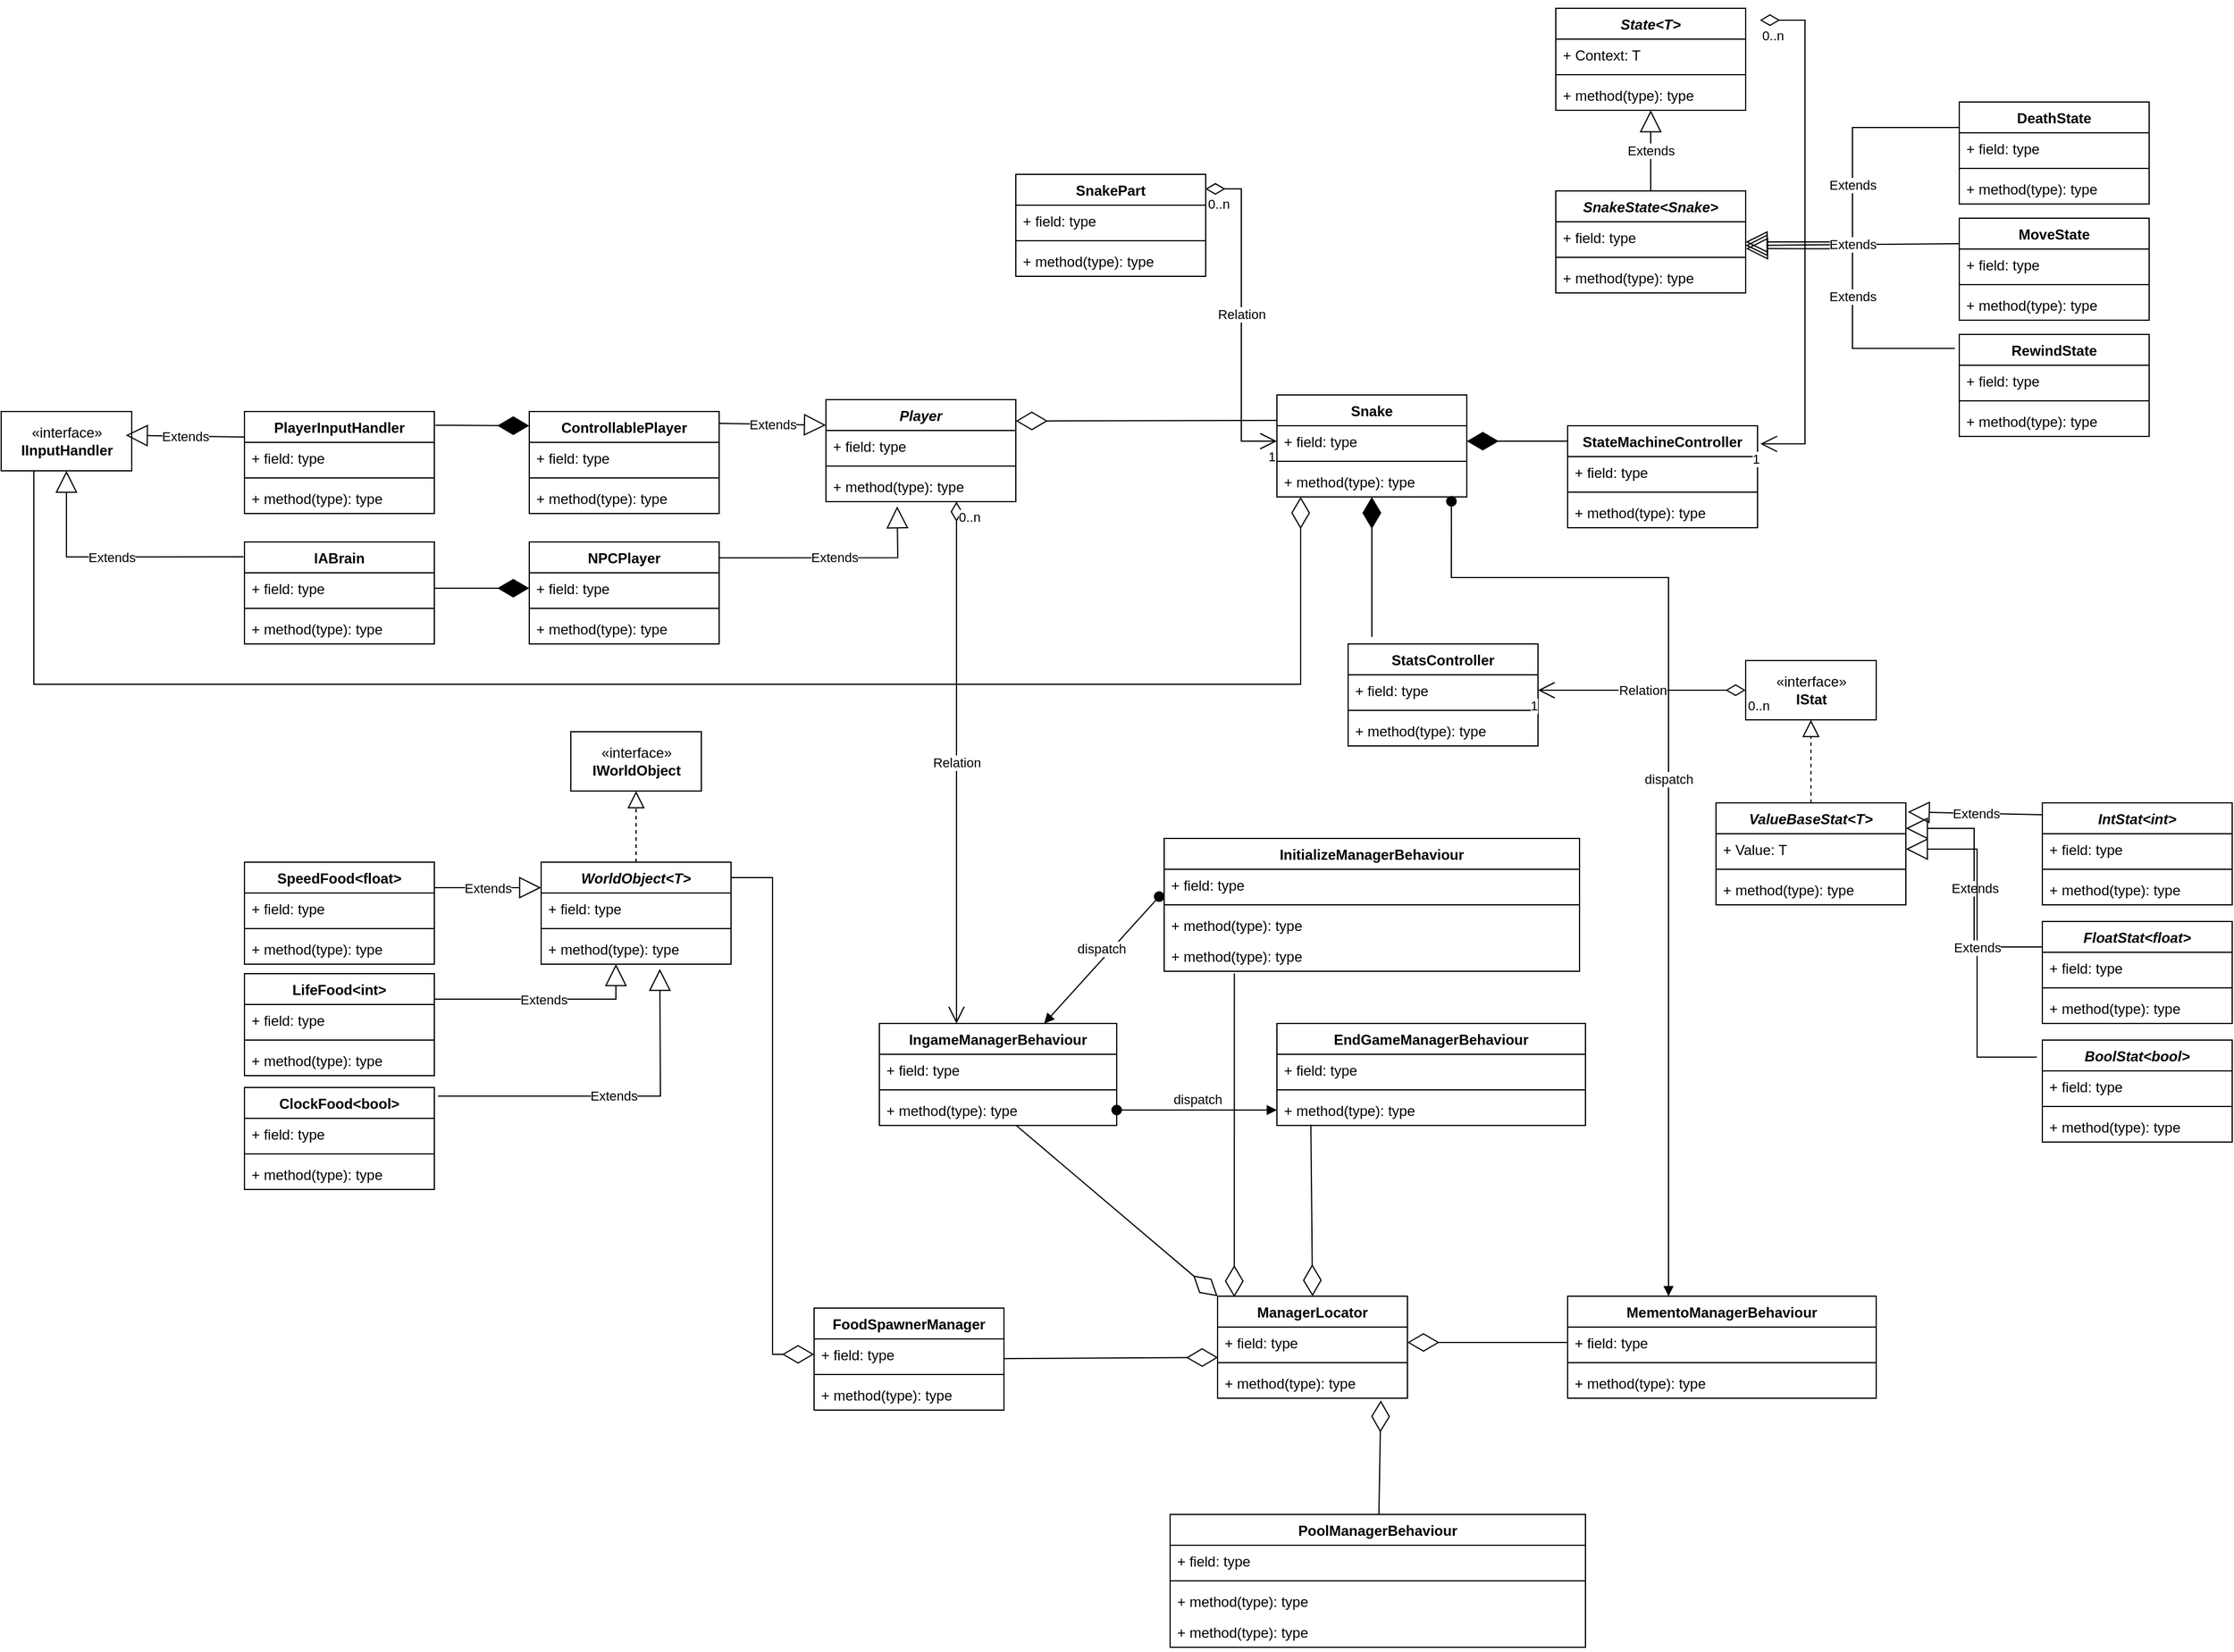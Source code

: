 <mxfile version="20.0.1" type="device"><diagram id="WuQEo1DmR8Sx7Kzc26A3" name="Page-1"><mxGraphModel dx="3276" dy="2458" grid="1" gridSize="10" guides="1" tooltips="1" connect="1" arrows="1" fold="1" page="1" pageScale="1" pageWidth="850" pageHeight="1100" math="0" shadow="0"><root><mxCell id="0"/><mxCell id="1" parent="0"/><mxCell id="vL9XqSeMNEP38QZzpItV-2" value="Player" style="swimlane;fontStyle=3;align=center;verticalAlign=top;childLayout=stackLayout;horizontal=1;startSize=26;horizontalStack=0;resizeParent=1;resizeParentMax=0;resizeLast=0;collapsible=1;marginBottom=0;" vertex="1" parent="1"><mxGeometry x="270" y="-10" width="160" height="86" as="geometry"/></mxCell><mxCell id="vL9XqSeMNEP38QZzpItV-3" value="+ field: type" style="text;strokeColor=none;fillColor=none;align=left;verticalAlign=top;spacingLeft=4;spacingRight=4;overflow=hidden;rotatable=0;points=[[0,0.5],[1,0.5]];portConstraint=eastwest;" vertex="1" parent="vL9XqSeMNEP38QZzpItV-2"><mxGeometry y="26" width="160" height="26" as="geometry"/></mxCell><mxCell id="vL9XqSeMNEP38QZzpItV-4" value="" style="line;strokeWidth=1;fillColor=none;align=left;verticalAlign=middle;spacingTop=-1;spacingLeft=3;spacingRight=3;rotatable=0;labelPosition=right;points=[];portConstraint=eastwest;" vertex="1" parent="vL9XqSeMNEP38QZzpItV-2"><mxGeometry y="52" width="160" height="8" as="geometry"/></mxCell><mxCell id="vL9XqSeMNEP38QZzpItV-5" value="+ method(type): type" style="text;strokeColor=none;fillColor=none;align=left;verticalAlign=top;spacingLeft=4;spacingRight=4;overflow=hidden;rotatable=0;points=[[0,0.5],[1,0.5]];portConstraint=eastwest;" vertex="1" parent="vL9XqSeMNEP38QZzpItV-2"><mxGeometry y="60" width="160" height="26" as="geometry"/></mxCell><mxCell id="vL9XqSeMNEP38QZzpItV-10" value="ControllablePlayer" style="swimlane;fontStyle=1;align=center;verticalAlign=top;childLayout=stackLayout;horizontal=1;startSize=26;horizontalStack=0;resizeParent=1;resizeParentMax=0;resizeLast=0;collapsible=1;marginBottom=0;" vertex="1" parent="1"><mxGeometry x="20" width="160" height="86" as="geometry"/></mxCell><mxCell id="vL9XqSeMNEP38QZzpItV-11" value="+ field: type" style="text;strokeColor=none;fillColor=none;align=left;verticalAlign=top;spacingLeft=4;spacingRight=4;overflow=hidden;rotatable=0;points=[[0,0.5],[1,0.5]];portConstraint=eastwest;" vertex="1" parent="vL9XqSeMNEP38QZzpItV-10"><mxGeometry y="26" width="160" height="26" as="geometry"/></mxCell><mxCell id="vL9XqSeMNEP38QZzpItV-12" value="" style="line;strokeWidth=1;fillColor=none;align=left;verticalAlign=middle;spacingTop=-1;spacingLeft=3;spacingRight=3;rotatable=0;labelPosition=right;points=[];portConstraint=eastwest;" vertex="1" parent="vL9XqSeMNEP38QZzpItV-10"><mxGeometry y="52" width="160" height="8" as="geometry"/></mxCell><mxCell id="vL9XqSeMNEP38QZzpItV-13" value="+ method(type): type" style="text;strokeColor=none;fillColor=none;align=left;verticalAlign=top;spacingLeft=4;spacingRight=4;overflow=hidden;rotatable=0;points=[[0,0.5],[1,0.5]];portConstraint=eastwest;" vertex="1" parent="vL9XqSeMNEP38QZzpItV-10"><mxGeometry y="60" width="160" height="26" as="geometry"/></mxCell><mxCell id="vL9XqSeMNEP38QZzpItV-14" value="NPCPlayer" style="swimlane;fontStyle=1;align=center;verticalAlign=top;childLayout=stackLayout;horizontal=1;startSize=26;horizontalStack=0;resizeParent=1;resizeParentMax=0;resizeLast=0;collapsible=1;marginBottom=0;" vertex="1" parent="1"><mxGeometry x="20" y="110" width="160" height="86" as="geometry"/></mxCell><mxCell id="vL9XqSeMNEP38QZzpItV-15" value="+ field: type" style="text;strokeColor=none;fillColor=none;align=left;verticalAlign=top;spacingLeft=4;spacingRight=4;overflow=hidden;rotatable=0;points=[[0,0.5],[1,0.5]];portConstraint=eastwest;" vertex="1" parent="vL9XqSeMNEP38QZzpItV-14"><mxGeometry y="26" width="160" height="26" as="geometry"/></mxCell><mxCell id="vL9XqSeMNEP38QZzpItV-16" value="" style="line;strokeWidth=1;fillColor=none;align=left;verticalAlign=middle;spacingTop=-1;spacingLeft=3;spacingRight=3;rotatable=0;labelPosition=right;points=[];portConstraint=eastwest;" vertex="1" parent="vL9XqSeMNEP38QZzpItV-14"><mxGeometry y="52" width="160" height="8" as="geometry"/></mxCell><mxCell id="vL9XqSeMNEP38QZzpItV-17" value="+ method(type): type" style="text;strokeColor=none;fillColor=none;align=left;verticalAlign=top;spacingLeft=4;spacingRight=4;overflow=hidden;rotatable=0;points=[[0,0.5],[1,0.5]];portConstraint=eastwest;" vertex="1" parent="vL9XqSeMNEP38QZzpItV-14"><mxGeometry y="60" width="160" height="26" as="geometry"/></mxCell><mxCell id="vL9XqSeMNEP38QZzpItV-20" value="Extends" style="endArrow=block;endSize=16;endFill=0;html=1;rounded=0;exitX=1.002;exitY=0.116;exitDx=0;exitDy=0;entryX=0;entryY=0.25;entryDx=0;entryDy=0;exitPerimeter=0;" edge="1" parent="1" source="vL9XqSeMNEP38QZzpItV-10" target="vL9XqSeMNEP38QZzpItV-2"><mxGeometry width="160" relative="1" as="geometry"><mxPoint x="310" y="550" as="sourcePoint"/><mxPoint x="470" y="550" as="targetPoint"/></mxGeometry></mxCell><mxCell id="vL9XqSeMNEP38QZzpItV-22" value="Extends" style="endArrow=block;endSize=16;endFill=0;html=1;rounded=0;exitX=0.998;exitY=0.155;exitDx=0;exitDy=0;exitPerimeter=0;edgeStyle=orthogonalEdgeStyle;" edge="1" parent="1" source="vL9XqSeMNEP38QZzpItV-14"><mxGeometry width="160" relative="1" as="geometry"><mxPoint x="120" y="260" as="sourcePoint"/><mxPoint x="330" y="80" as="targetPoint"/></mxGeometry></mxCell><mxCell id="vL9XqSeMNEP38QZzpItV-23" value="IABrain" style="swimlane;fontStyle=1;align=center;verticalAlign=top;childLayout=stackLayout;horizontal=1;startSize=26;horizontalStack=0;resizeParent=1;resizeParentMax=0;resizeLast=0;collapsible=1;marginBottom=0;" vertex="1" parent="1"><mxGeometry x="-220" y="110" width="160" height="86" as="geometry"/></mxCell><mxCell id="vL9XqSeMNEP38QZzpItV-24" value="+ field: type" style="text;strokeColor=none;fillColor=none;align=left;verticalAlign=top;spacingLeft=4;spacingRight=4;overflow=hidden;rotatable=0;points=[[0,0.5],[1,0.5]];portConstraint=eastwest;" vertex="1" parent="vL9XqSeMNEP38QZzpItV-23"><mxGeometry y="26" width="160" height="26" as="geometry"/></mxCell><mxCell id="vL9XqSeMNEP38QZzpItV-25" value="" style="line;strokeWidth=1;fillColor=none;align=left;verticalAlign=middle;spacingTop=-1;spacingLeft=3;spacingRight=3;rotatable=0;labelPosition=right;points=[];portConstraint=eastwest;" vertex="1" parent="vL9XqSeMNEP38QZzpItV-23"><mxGeometry y="52" width="160" height="8" as="geometry"/></mxCell><mxCell id="vL9XqSeMNEP38QZzpItV-26" value="+ method(type): type" style="text;strokeColor=none;fillColor=none;align=left;verticalAlign=top;spacingLeft=4;spacingRight=4;overflow=hidden;rotatable=0;points=[[0,0.5],[1,0.5]];portConstraint=eastwest;" vertex="1" parent="vL9XqSeMNEP38QZzpItV-23"><mxGeometry y="60" width="160" height="26" as="geometry"/></mxCell><mxCell id="vL9XqSeMNEP38QZzpItV-27" value="" style="endArrow=diamondThin;endFill=1;endSize=24;html=1;rounded=0;entryX=0;entryY=0.5;entryDx=0;entryDy=0;" edge="1" parent="1" source="vL9XqSeMNEP38QZzpItV-24" target="vL9XqSeMNEP38QZzpItV-15"><mxGeometry width="160" relative="1" as="geometry"><mxPoint x="310" y="550" as="sourcePoint"/><mxPoint x="470" y="550" as="targetPoint"/></mxGeometry></mxCell><mxCell id="vL9XqSeMNEP38QZzpItV-28" value="WorldObject&lt;T&gt;" style="swimlane;fontStyle=3;align=center;verticalAlign=top;childLayout=stackLayout;horizontal=1;startSize=26;horizontalStack=0;resizeParent=1;resizeParentMax=0;resizeLast=0;collapsible=1;marginBottom=0;" vertex="1" parent="1"><mxGeometry x="30" y="380" width="160" height="86" as="geometry"/></mxCell><mxCell id="vL9XqSeMNEP38QZzpItV-29" value="+ field: type" style="text;strokeColor=none;fillColor=none;align=left;verticalAlign=top;spacingLeft=4;spacingRight=4;overflow=hidden;rotatable=0;points=[[0,0.5],[1,0.5]];portConstraint=eastwest;" vertex="1" parent="vL9XqSeMNEP38QZzpItV-28"><mxGeometry y="26" width="160" height="26" as="geometry"/></mxCell><mxCell id="vL9XqSeMNEP38QZzpItV-30" value="" style="line;strokeWidth=1;fillColor=none;align=left;verticalAlign=middle;spacingTop=-1;spacingLeft=3;spacingRight=3;rotatable=0;labelPosition=right;points=[];portConstraint=eastwest;" vertex="1" parent="vL9XqSeMNEP38QZzpItV-28"><mxGeometry y="52" width="160" height="8" as="geometry"/></mxCell><mxCell id="vL9XqSeMNEP38QZzpItV-31" value="+ method(type): type" style="text;strokeColor=none;fillColor=none;align=left;verticalAlign=top;spacingLeft=4;spacingRight=4;overflow=hidden;rotatable=0;points=[[0,0.5],[1,0.5]];portConstraint=eastwest;" vertex="1" parent="vL9XqSeMNEP38QZzpItV-28"><mxGeometry y="60" width="160" height="26" as="geometry"/></mxCell><mxCell id="vL9XqSeMNEP38QZzpItV-32" value="«interface»&lt;br&gt;&lt;b&gt;IWorldObject&lt;/b&gt;" style="html=1;" vertex="1" parent="1"><mxGeometry x="55" y="270" width="110" height="50" as="geometry"/></mxCell><mxCell id="vL9XqSeMNEP38QZzpItV-33" value="" style="endArrow=block;dashed=1;endFill=0;endSize=12;html=1;rounded=0;" edge="1" parent="1" source="vL9XqSeMNEP38QZzpItV-28" target="vL9XqSeMNEP38QZzpItV-32"><mxGeometry width="160" relative="1" as="geometry"><mxPoint x="30" y="420" as="sourcePoint"/><mxPoint x="190" y="420" as="targetPoint"/></mxGeometry></mxCell><mxCell id="vL9XqSeMNEP38QZzpItV-34" value="SpeedFood&lt;float&gt;" style="swimlane;fontStyle=1;align=center;verticalAlign=top;childLayout=stackLayout;horizontal=1;startSize=26;horizontalStack=0;resizeParent=1;resizeParentMax=0;resizeLast=0;collapsible=1;marginBottom=0;" vertex="1" parent="1"><mxGeometry x="-220" y="380" width="160" height="86" as="geometry"/></mxCell><mxCell id="vL9XqSeMNEP38QZzpItV-35" value="+ field: type" style="text;strokeColor=none;fillColor=none;align=left;verticalAlign=top;spacingLeft=4;spacingRight=4;overflow=hidden;rotatable=0;points=[[0,0.5],[1,0.5]];portConstraint=eastwest;" vertex="1" parent="vL9XqSeMNEP38QZzpItV-34"><mxGeometry y="26" width="160" height="26" as="geometry"/></mxCell><mxCell id="vL9XqSeMNEP38QZzpItV-36" value="" style="line;strokeWidth=1;fillColor=none;align=left;verticalAlign=middle;spacingTop=-1;spacingLeft=3;spacingRight=3;rotatable=0;labelPosition=right;points=[];portConstraint=eastwest;" vertex="1" parent="vL9XqSeMNEP38QZzpItV-34"><mxGeometry y="52" width="160" height="8" as="geometry"/></mxCell><mxCell id="vL9XqSeMNEP38QZzpItV-37" value="+ method(type): type" style="text;strokeColor=none;fillColor=none;align=left;verticalAlign=top;spacingLeft=4;spacingRight=4;overflow=hidden;rotatable=0;points=[[0,0.5],[1,0.5]];portConstraint=eastwest;" vertex="1" parent="vL9XqSeMNEP38QZzpItV-34"><mxGeometry y="60" width="160" height="26" as="geometry"/></mxCell><mxCell id="vL9XqSeMNEP38QZzpItV-38" value="Extends" style="endArrow=block;endSize=16;endFill=0;html=1;rounded=0;exitX=1;exitY=0.25;exitDx=0;exitDy=0;entryX=0;entryY=0.25;entryDx=0;entryDy=0;" edge="1" parent="1" source="vL9XqSeMNEP38QZzpItV-34" target="vL9XqSeMNEP38QZzpItV-28"><mxGeometry width="160" relative="1" as="geometry"><mxPoint x="60" y="560" as="sourcePoint"/><mxPoint x="220" y="560" as="targetPoint"/></mxGeometry></mxCell><mxCell id="vL9XqSeMNEP38QZzpItV-39" value="LifeFood&lt;int&gt;" style="swimlane;fontStyle=1;align=center;verticalAlign=top;childLayout=stackLayout;horizontal=1;startSize=26;horizontalStack=0;resizeParent=1;resizeParentMax=0;resizeLast=0;collapsible=1;marginBottom=0;" vertex="1" parent="1"><mxGeometry x="-220" y="474" width="160" height="86" as="geometry"/></mxCell><mxCell id="vL9XqSeMNEP38QZzpItV-40" value="+ field: type" style="text;strokeColor=none;fillColor=none;align=left;verticalAlign=top;spacingLeft=4;spacingRight=4;overflow=hidden;rotatable=0;points=[[0,0.5],[1,0.5]];portConstraint=eastwest;" vertex="1" parent="vL9XqSeMNEP38QZzpItV-39"><mxGeometry y="26" width="160" height="26" as="geometry"/></mxCell><mxCell id="vL9XqSeMNEP38QZzpItV-41" value="" style="line;strokeWidth=1;fillColor=none;align=left;verticalAlign=middle;spacingTop=-1;spacingLeft=3;spacingRight=3;rotatable=0;labelPosition=right;points=[];portConstraint=eastwest;" vertex="1" parent="vL9XqSeMNEP38QZzpItV-39"><mxGeometry y="52" width="160" height="8" as="geometry"/></mxCell><mxCell id="vL9XqSeMNEP38QZzpItV-42" value="+ method(type): type" style="text;strokeColor=none;fillColor=none;align=left;verticalAlign=top;spacingLeft=4;spacingRight=4;overflow=hidden;rotatable=0;points=[[0,0.5],[1,0.5]];portConstraint=eastwest;" vertex="1" parent="vL9XqSeMNEP38QZzpItV-39"><mxGeometry y="60" width="160" height="26" as="geometry"/></mxCell><mxCell id="vL9XqSeMNEP38QZzpItV-43" value="ClockFood&lt;bool&gt;" style="swimlane;fontStyle=1;align=center;verticalAlign=top;childLayout=stackLayout;horizontal=1;startSize=26;horizontalStack=0;resizeParent=1;resizeParentMax=0;resizeLast=0;collapsible=1;marginBottom=0;" vertex="1" parent="1"><mxGeometry x="-220" y="570" width="160" height="86" as="geometry"/></mxCell><mxCell id="vL9XqSeMNEP38QZzpItV-44" value="+ field: type" style="text;strokeColor=none;fillColor=none;align=left;verticalAlign=top;spacingLeft=4;spacingRight=4;overflow=hidden;rotatable=0;points=[[0,0.5],[1,0.5]];portConstraint=eastwest;" vertex="1" parent="vL9XqSeMNEP38QZzpItV-43"><mxGeometry y="26" width="160" height="26" as="geometry"/></mxCell><mxCell id="vL9XqSeMNEP38QZzpItV-45" value="" style="line;strokeWidth=1;fillColor=none;align=left;verticalAlign=middle;spacingTop=-1;spacingLeft=3;spacingRight=3;rotatable=0;labelPosition=right;points=[];portConstraint=eastwest;" vertex="1" parent="vL9XqSeMNEP38QZzpItV-43"><mxGeometry y="52" width="160" height="8" as="geometry"/></mxCell><mxCell id="vL9XqSeMNEP38QZzpItV-46" value="+ method(type): type" style="text;strokeColor=none;fillColor=none;align=left;verticalAlign=top;spacingLeft=4;spacingRight=4;overflow=hidden;rotatable=0;points=[[0,0.5],[1,0.5]];portConstraint=eastwest;" vertex="1" parent="vL9XqSeMNEP38QZzpItV-43"><mxGeometry y="60" width="160" height="26" as="geometry"/></mxCell><mxCell id="vL9XqSeMNEP38QZzpItV-47" value="Extends" style="endArrow=block;endSize=16;endFill=0;html=1;rounded=0;exitX=1;exitY=0.25;exitDx=0;exitDy=0;edgeStyle=orthogonalEdgeStyle;entryX=0.394;entryY=1;entryDx=0;entryDy=0;entryPerimeter=0;" edge="1" parent="1" source="vL9XqSeMNEP38QZzpItV-39" target="vL9XqSeMNEP38QZzpItV-31"><mxGeometry width="160" relative="1" as="geometry"><mxPoint x="60" y="560" as="sourcePoint"/><mxPoint x="100" y="496" as="targetPoint"/></mxGeometry></mxCell><mxCell id="vL9XqSeMNEP38QZzpItV-48" value="Extends" style="endArrow=block;endSize=16;endFill=0;html=1;rounded=0;exitX=1.019;exitY=0.085;exitDx=0;exitDy=0;exitPerimeter=0;edgeStyle=orthogonalEdgeStyle;" edge="1" parent="1" source="vL9XqSeMNEP38QZzpItV-43"><mxGeometry width="160" relative="1" as="geometry"><mxPoint x="60" y="560" as="sourcePoint"/><mxPoint x="130" y="470" as="targetPoint"/></mxGeometry></mxCell><mxCell id="vL9XqSeMNEP38QZzpItV-49" value="Snake&#10;" style="swimlane;fontStyle=1;align=center;verticalAlign=top;childLayout=stackLayout;horizontal=1;startSize=26;horizontalStack=0;resizeParent=1;resizeParentMax=0;resizeLast=0;collapsible=1;marginBottom=0;" vertex="1" parent="1"><mxGeometry x="650" y="-14" width="160" height="86" as="geometry"/></mxCell><mxCell id="vL9XqSeMNEP38QZzpItV-50" value="+ field: type" style="text;strokeColor=none;fillColor=none;align=left;verticalAlign=top;spacingLeft=4;spacingRight=4;overflow=hidden;rotatable=0;points=[[0,0.5],[1,0.5]];portConstraint=eastwest;" vertex="1" parent="vL9XqSeMNEP38QZzpItV-49"><mxGeometry y="26" width="160" height="26" as="geometry"/></mxCell><mxCell id="vL9XqSeMNEP38QZzpItV-51" value="" style="line;strokeWidth=1;fillColor=none;align=left;verticalAlign=middle;spacingTop=-1;spacingLeft=3;spacingRight=3;rotatable=0;labelPosition=right;points=[];portConstraint=eastwest;" vertex="1" parent="vL9XqSeMNEP38QZzpItV-49"><mxGeometry y="52" width="160" height="8" as="geometry"/></mxCell><mxCell id="vL9XqSeMNEP38QZzpItV-52" value="+ method(type): type" style="text;strokeColor=none;fillColor=none;align=left;verticalAlign=top;spacingLeft=4;spacingRight=4;overflow=hidden;rotatable=0;points=[[0,0.5],[1,0.5]];portConstraint=eastwest;" vertex="1" parent="vL9XqSeMNEP38QZzpItV-49"><mxGeometry y="60" width="160" height="26" as="geometry"/></mxCell><mxCell id="vL9XqSeMNEP38QZzpItV-57" value="StateMachineController" style="swimlane;fontStyle=1;align=center;verticalAlign=top;childLayout=stackLayout;horizontal=1;startSize=26;horizontalStack=0;resizeParent=1;resizeParentMax=0;resizeLast=0;collapsible=1;marginBottom=0;" vertex="1" parent="1"><mxGeometry x="895" y="12" width="160" height="86" as="geometry"/></mxCell><mxCell id="vL9XqSeMNEP38QZzpItV-58" value="+ field: type" style="text;strokeColor=none;fillColor=none;align=left;verticalAlign=top;spacingLeft=4;spacingRight=4;overflow=hidden;rotatable=0;points=[[0,0.5],[1,0.5]];portConstraint=eastwest;" vertex="1" parent="vL9XqSeMNEP38QZzpItV-57"><mxGeometry y="26" width="160" height="26" as="geometry"/></mxCell><mxCell id="vL9XqSeMNEP38QZzpItV-59" value="" style="line;strokeWidth=1;fillColor=none;align=left;verticalAlign=middle;spacingTop=-1;spacingLeft=3;spacingRight=3;rotatable=0;labelPosition=right;points=[];portConstraint=eastwest;" vertex="1" parent="vL9XqSeMNEP38QZzpItV-57"><mxGeometry y="52" width="160" height="8" as="geometry"/></mxCell><mxCell id="vL9XqSeMNEP38QZzpItV-60" value="+ method(type): type" style="text;strokeColor=none;fillColor=none;align=left;verticalAlign=top;spacingLeft=4;spacingRight=4;overflow=hidden;rotatable=0;points=[[0,0.5],[1,0.5]];portConstraint=eastwest;" vertex="1" parent="vL9XqSeMNEP38QZzpItV-57"><mxGeometry y="60" width="160" height="26" as="geometry"/></mxCell><mxCell id="vL9XqSeMNEP38QZzpItV-61" value="" style="endArrow=diamondThin;endFill=1;endSize=24;html=1;rounded=0;entryX=1;entryY=0.5;entryDx=0;entryDy=0;" edge="1" parent="1" target="vL9XqSeMNEP38QZzpItV-50"><mxGeometry width="160" relative="1" as="geometry"><mxPoint x="895" y="25" as="sourcePoint"/><mxPoint x="815" y="20" as="targetPoint"/></mxGeometry></mxCell><mxCell id="vL9XqSeMNEP38QZzpItV-62" value="State&lt;T&gt;" style="swimlane;fontStyle=3;align=center;verticalAlign=top;childLayout=stackLayout;horizontal=1;startSize=26;horizontalStack=0;resizeParent=1;resizeParentMax=0;resizeLast=0;collapsible=1;marginBottom=0;" vertex="1" parent="1"><mxGeometry x="885" y="-340" width="160" height="86" as="geometry"/></mxCell><mxCell id="vL9XqSeMNEP38QZzpItV-63" value="+ Context: T" style="text;strokeColor=none;fillColor=none;align=left;verticalAlign=top;spacingLeft=4;spacingRight=4;overflow=hidden;rotatable=0;points=[[0,0.5],[1,0.5]];portConstraint=eastwest;" vertex="1" parent="vL9XqSeMNEP38QZzpItV-62"><mxGeometry y="26" width="160" height="26" as="geometry"/></mxCell><mxCell id="vL9XqSeMNEP38QZzpItV-64" value="" style="line;strokeWidth=1;fillColor=none;align=left;verticalAlign=middle;spacingTop=-1;spacingLeft=3;spacingRight=3;rotatable=0;labelPosition=right;points=[];portConstraint=eastwest;" vertex="1" parent="vL9XqSeMNEP38QZzpItV-62"><mxGeometry y="52" width="160" height="8" as="geometry"/></mxCell><mxCell id="vL9XqSeMNEP38QZzpItV-65" value="+ method(type): type" style="text;strokeColor=none;fillColor=none;align=left;verticalAlign=top;spacingLeft=4;spacingRight=4;overflow=hidden;rotatable=0;points=[[0,0.5],[1,0.5]];portConstraint=eastwest;" vertex="1" parent="vL9XqSeMNEP38QZzpItV-62"><mxGeometry y="60" width="160" height="26" as="geometry"/></mxCell><mxCell id="vL9XqSeMNEP38QZzpItV-68" value="SnakeState&lt;Snake&gt;" style="swimlane;fontStyle=3;align=center;verticalAlign=top;childLayout=stackLayout;horizontal=1;startSize=26;horizontalStack=0;resizeParent=1;resizeParentMax=0;resizeLast=0;collapsible=1;marginBottom=0;" vertex="1" parent="1"><mxGeometry x="885" y="-186" width="160" height="86" as="geometry"/></mxCell><mxCell id="vL9XqSeMNEP38QZzpItV-69" value="+ field: type" style="text;strokeColor=none;fillColor=none;align=left;verticalAlign=top;spacingLeft=4;spacingRight=4;overflow=hidden;rotatable=0;points=[[0,0.5],[1,0.5]];portConstraint=eastwest;" vertex="1" parent="vL9XqSeMNEP38QZzpItV-68"><mxGeometry y="26" width="160" height="26" as="geometry"/></mxCell><mxCell id="vL9XqSeMNEP38QZzpItV-70" value="" style="line;strokeWidth=1;fillColor=none;align=left;verticalAlign=middle;spacingTop=-1;spacingLeft=3;spacingRight=3;rotatable=0;labelPosition=right;points=[];portConstraint=eastwest;" vertex="1" parent="vL9XqSeMNEP38QZzpItV-68"><mxGeometry y="52" width="160" height="8" as="geometry"/></mxCell><mxCell id="vL9XqSeMNEP38QZzpItV-71" value="+ method(type): type" style="text;strokeColor=none;fillColor=none;align=left;verticalAlign=top;spacingLeft=4;spacingRight=4;overflow=hidden;rotatable=0;points=[[0,0.5],[1,0.5]];portConstraint=eastwest;" vertex="1" parent="vL9XqSeMNEP38QZzpItV-68"><mxGeometry y="60" width="160" height="26" as="geometry"/></mxCell><mxCell id="vL9XqSeMNEP38QZzpItV-72" value="Extends" style="endArrow=block;endSize=16;endFill=0;html=1;rounded=0;exitX=0.5;exitY=0;exitDx=0;exitDy=0;" edge="1" parent="1" source="vL9XqSeMNEP38QZzpItV-68" target="vL9XqSeMNEP38QZzpItV-65"><mxGeometry width="160" relative="1" as="geometry"><mxPoint x="655" y="-50" as="sourcePoint"/><mxPoint x="815" y="-50" as="targetPoint"/></mxGeometry></mxCell><mxCell id="vL9XqSeMNEP38QZzpItV-75" value="DeathState&#10;" style="swimlane;fontStyle=1;align=center;verticalAlign=top;childLayout=stackLayout;horizontal=1;startSize=26;horizontalStack=0;resizeParent=1;resizeParentMax=0;resizeLast=0;collapsible=1;marginBottom=0;" vertex="1" parent="1"><mxGeometry x="1225" y="-261" width="160" height="86" as="geometry"/></mxCell><mxCell id="vL9XqSeMNEP38QZzpItV-76" value="+ field: type" style="text;strokeColor=none;fillColor=none;align=left;verticalAlign=top;spacingLeft=4;spacingRight=4;overflow=hidden;rotatable=0;points=[[0,0.5],[1,0.5]];portConstraint=eastwest;" vertex="1" parent="vL9XqSeMNEP38QZzpItV-75"><mxGeometry y="26" width="160" height="26" as="geometry"/></mxCell><mxCell id="vL9XqSeMNEP38QZzpItV-77" value="" style="line;strokeWidth=1;fillColor=none;align=left;verticalAlign=middle;spacingTop=-1;spacingLeft=3;spacingRight=3;rotatable=0;labelPosition=right;points=[];portConstraint=eastwest;" vertex="1" parent="vL9XqSeMNEP38QZzpItV-75"><mxGeometry y="52" width="160" height="8" as="geometry"/></mxCell><mxCell id="vL9XqSeMNEP38QZzpItV-78" value="+ method(type): type" style="text;strokeColor=none;fillColor=none;align=left;verticalAlign=top;spacingLeft=4;spacingRight=4;overflow=hidden;rotatable=0;points=[[0,0.5],[1,0.5]];portConstraint=eastwest;" vertex="1" parent="vL9XqSeMNEP38QZzpItV-75"><mxGeometry y="60" width="160" height="26" as="geometry"/></mxCell><mxCell id="vL9XqSeMNEP38QZzpItV-79" value="MoveState&#10;" style="swimlane;fontStyle=1;align=center;verticalAlign=top;childLayout=stackLayout;horizontal=1;startSize=26;horizontalStack=0;resizeParent=1;resizeParentMax=0;resizeLast=0;collapsible=1;marginBottom=0;" vertex="1" parent="1"><mxGeometry x="1225" y="-163" width="160" height="86" as="geometry"/></mxCell><mxCell id="vL9XqSeMNEP38QZzpItV-80" value="+ field: type" style="text;strokeColor=none;fillColor=none;align=left;verticalAlign=top;spacingLeft=4;spacingRight=4;overflow=hidden;rotatable=0;points=[[0,0.5],[1,0.5]];portConstraint=eastwest;" vertex="1" parent="vL9XqSeMNEP38QZzpItV-79"><mxGeometry y="26" width="160" height="26" as="geometry"/></mxCell><mxCell id="vL9XqSeMNEP38QZzpItV-81" value="" style="line;strokeWidth=1;fillColor=none;align=left;verticalAlign=middle;spacingTop=-1;spacingLeft=3;spacingRight=3;rotatable=0;labelPosition=right;points=[];portConstraint=eastwest;" vertex="1" parent="vL9XqSeMNEP38QZzpItV-79"><mxGeometry y="52" width="160" height="8" as="geometry"/></mxCell><mxCell id="vL9XqSeMNEP38QZzpItV-82" value="+ method(type): type" style="text;strokeColor=none;fillColor=none;align=left;verticalAlign=top;spacingLeft=4;spacingRight=4;overflow=hidden;rotatable=0;points=[[0,0.5],[1,0.5]];portConstraint=eastwest;" vertex="1" parent="vL9XqSeMNEP38QZzpItV-79"><mxGeometry y="60" width="160" height="26" as="geometry"/></mxCell><mxCell id="vL9XqSeMNEP38QZzpItV-83" value="RewindState&#10;" style="swimlane;fontStyle=1;align=center;verticalAlign=top;childLayout=stackLayout;horizontal=1;startSize=26;horizontalStack=0;resizeParent=1;resizeParentMax=0;resizeLast=0;collapsible=1;marginBottom=0;" vertex="1" parent="1"><mxGeometry x="1225" y="-65" width="160" height="86" as="geometry"/></mxCell><mxCell id="vL9XqSeMNEP38QZzpItV-84" value="+ field: type" style="text;strokeColor=none;fillColor=none;align=left;verticalAlign=top;spacingLeft=4;spacingRight=4;overflow=hidden;rotatable=0;points=[[0,0.5],[1,0.5]];portConstraint=eastwest;" vertex="1" parent="vL9XqSeMNEP38QZzpItV-83"><mxGeometry y="26" width="160" height="26" as="geometry"/></mxCell><mxCell id="vL9XqSeMNEP38QZzpItV-85" value="" style="line;strokeWidth=1;fillColor=none;align=left;verticalAlign=middle;spacingTop=-1;spacingLeft=3;spacingRight=3;rotatable=0;labelPosition=right;points=[];portConstraint=eastwest;" vertex="1" parent="vL9XqSeMNEP38QZzpItV-83"><mxGeometry y="52" width="160" height="8" as="geometry"/></mxCell><mxCell id="vL9XqSeMNEP38QZzpItV-86" value="+ method(type): type" style="text;strokeColor=none;fillColor=none;align=left;verticalAlign=top;spacingLeft=4;spacingRight=4;overflow=hidden;rotatable=0;points=[[0,0.5],[1,0.5]];portConstraint=eastwest;" vertex="1" parent="vL9XqSeMNEP38QZzpItV-83"><mxGeometry y="60" width="160" height="26" as="geometry"/></mxCell><mxCell id="vL9XqSeMNEP38QZzpItV-88" value="Extends" style="endArrow=block;endSize=16;endFill=0;html=1;rounded=0;exitX=0;exitY=0.25;exitDx=0;exitDy=0;edgeStyle=orthogonalEdgeStyle;" edge="1" parent="1" source="vL9XqSeMNEP38QZzpItV-75" target="vL9XqSeMNEP38QZzpItV-68"><mxGeometry width="160" relative="1" as="geometry"><mxPoint x="925" y="-70" as="sourcePoint"/><mxPoint x="1135" y="-239" as="targetPoint"/></mxGeometry></mxCell><mxCell id="vL9XqSeMNEP38QZzpItV-90" value="Extends" style="endArrow=block;endSize=16;endFill=0;html=1;rounded=0;exitX=-0.023;exitY=0.136;exitDx=0;exitDy=0;exitPerimeter=0;edgeStyle=orthogonalEdgeStyle;entryX=1.002;entryY=0.872;entryDx=0;entryDy=0;entryPerimeter=0;" edge="1" parent="1" source="vL9XqSeMNEP38QZzpItV-83" target="vL9XqSeMNEP38QZzpItV-69"><mxGeometry width="160" relative="1" as="geometry"><mxPoint x="925" y="-70" as="sourcePoint"/><mxPoint x="1065" y="-80" as="targetPoint"/><Array as="points"><mxPoint x="1135" y="-53"/><mxPoint x="1135" y="-137"/></Array></mxGeometry></mxCell><mxCell id="vL9XqSeMNEP38QZzpItV-91" value="Extends" style="endArrow=block;endSize=16;endFill=0;html=1;rounded=0;exitX=0;exitY=0.25;exitDx=0;exitDy=0;" edge="1" parent="1" source="vL9XqSeMNEP38QZzpItV-79"><mxGeometry width="160" relative="1" as="geometry"><mxPoint x="925" y="-70" as="sourcePoint"/><mxPoint x="1045" y="-140" as="targetPoint"/></mxGeometry></mxCell><mxCell id="vL9XqSeMNEP38QZzpItV-94" value="" style="endArrow=open;html=1;endSize=12;startArrow=diamondThin;startSize=14;startFill=0;edgeStyle=orthogonalEdgeStyle;rounded=0;entryX=1.015;entryY=0.178;entryDx=0;entryDy=0;entryPerimeter=0;" edge="1" parent="1" target="vL9XqSeMNEP38QZzpItV-57"><mxGeometry relative="1" as="geometry"><mxPoint x="1057" y="-330" as="sourcePoint"/><mxPoint x="1085" y="40" as="targetPoint"/><Array as="points"><mxPoint x="1095" y="-330"/><mxPoint x="1095" y="27"/></Array></mxGeometry></mxCell><mxCell id="vL9XqSeMNEP38QZzpItV-95" value="0..n" style="edgeLabel;resizable=0;html=1;align=left;verticalAlign=top;" connectable="0" vertex="1" parent="vL9XqSeMNEP38QZzpItV-94"><mxGeometry x="-1" relative="1" as="geometry"/></mxCell><mxCell id="vL9XqSeMNEP38QZzpItV-96" value="1" style="edgeLabel;resizable=0;html=1;align=right;verticalAlign=top;" connectable="0" vertex="1" parent="vL9XqSeMNEP38QZzpItV-94"><mxGeometry x="1" relative="1" as="geometry"/></mxCell><mxCell id="vL9XqSeMNEP38QZzpItV-97" value="ValueBaseStat&lt;T&gt;" style="swimlane;fontStyle=3;align=center;verticalAlign=top;childLayout=stackLayout;horizontal=1;startSize=26;horizontalStack=0;resizeParent=1;resizeParentMax=0;resizeLast=0;collapsible=1;marginBottom=0;" vertex="1" parent="1"><mxGeometry x="1020" y="330" width="160" height="86" as="geometry"/></mxCell><mxCell id="vL9XqSeMNEP38QZzpItV-98" value="+ Value: T" style="text;strokeColor=none;fillColor=none;align=left;verticalAlign=top;spacingLeft=4;spacingRight=4;overflow=hidden;rotatable=0;points=[[0,0.5],[1,0.5]];portConstraint=eastwest;" vertex="1" parent="vL9XqSeMNEP38QZzpItV-97"><mxGeometry y="26" width="160" height="26" as="geometry"/></mxCell><mxCell id="vL9XqSeMNEP38QZzpItV-99" value="" style="line;strokeWidth=1;fillColor=none;align=left;verticalAlign=middle;spacingTop=-1;spacingLeft=3;spacingRight=3;rotatable=0;labelPosition=right;points=[];portConstraint=eastwest;" vertex="1" parent="vL9XqSeMNEP38QZzpItV-97"><mxGeometry y="52" width="160" height="8" as="geometry"/></mxCell><mxCell id="vL9XqSeMNEP38QZzpItV-100" value="+ method(type): type" style="text;strokeColor=none;fillColor=none;align=left;verticalAlign=top;spacingLeft=4;spacingRight=4;overflow=hidden;rotatable=0;points=[[0,0.5],[1,0.5]];portConstraint=eastwest;" vertex="1" parent="vL9XqSeMNEP38QZzpItV-97"><mxGeometry y="60" width="160" height="26" as="geometry"/></mxCell><mxCell id="vL9XqSeMNEP38QZzpItV-101" value="«interface»&lt;br&gt;&lt;b&gt;IStat&lt;/b&gt;" style="html=1;" vertex="1" parent="1"><mxGeometry x="1045" y="210" width="110" height="50" as="geometry"/></mxCell><mxCell id="vL9XqSeMNEP38QZzpItV-102" value="" style="endArrow=block;dashed=1;endFill=0;endSize=12;html=1;rounded=0;entryX=0.5;entryY=1;entryDx=0;entryDy=0;" edge="1" parent="1" source="vL9XqSeMNEP38QZzpItV-97" target="vL9XqSeMNEP38QZzpItV-101"><mxGeometry width="160" relative="1" as="geometry"><mxPoint x="875" y="170" as="sourcePoint"/><mxPoint x="1035" y="170" as="targetPoint"/></mxGeometry></mxCell><mxCell id="vL9XqSeMNEP38QZzpItV-103" value="IntStat&lt;int&gt;" style="swimlane;fontStyle=3;align=center;verticalAlign=top;childLayout=stackLayout;horizontal=1;startSize=26;horizontalStack=0;resizeParent=1;resizeParentMax=0;resizeLast=0;collapsible=1;marginBottom=0;" vertex="1" parent="1"><mxGeometry x="1295" y="330" width="160" height="86" as="geometry"/></mxCell><mxCell id="vL9XqSeMNEP38QZzpItV-104" value="+ field: type" style="text;strokeColor=none;fillColor=none;align=left;verticalAlign=top;spacingLeft=4;spacingRight=4;overflow=hidden;rotatable=0;points=[[0,0.5],[1,0.5]];portConstraint=eastwest;" vertex="1" parent="vL9XqSeMNEP38QZzpItV-103"><mxGeometry y="26" width="160" height="26" as="geometry"/></mxCell><mxCell id="vL9XqSeMNEP38QZzpItV-105" value="" style="line;strokeWidth=1;fillColor=none;align=left;verticalAlign=middle;spacingTop=-1;spacingLeft=3;spacingRight=3;rotatable=0;labelPosition=right;points=[];portConstraint=eastwest;" vertex="1" parent="vL9XqSeMNEP38QZzpItV-103"><mxGeometry y="52" width="160" height="8" as="geometry"/></mxCell><mxCell id="vL9XqSeMNEP38QZzpItV-106" value="+ method(type): type" style="text;strokeColor=none;fillColor=none;align=left;verticalAlign=top;spacingLeft=4;spacingRight=4;overflow=hidden;rotatable=0;points=[[0,0.5],[1,0.5]];portConstraint=eastwest;" vertex="1" parent="vL9XqSeMNEP38QZzpItV-103"><mxGeometry y="60" width="160" height="26" as="geometry"/></mxCell><mxCell id="vL9XqSeMNEP38QZzpItV-107" value="Extends" style="endArrow=block;endSize=16;endFill=0;html=1;rounded=0;entryX=1.01;entryY=0.089;entryDx=0;entryDy=0;entryPerimeter=0;" edge="1" parent="1" target="vL9XqSeMNEP38QZzpItV-97"><mxGeometry width="160" relative="1" as="geometry"><mxPoint x="1295" y="340" as="sourcePoint"/><mxPoint x="1185" y="340" as="targetPoint"/></mxGeometry></mxCell><mxCell id="vL9XqSeMNEP38QZzpItV-108" value="StatsController" style="swimlane;fontStyle=1;align=center;verticalAlign=top;childLayout=stackLayout;horizontal=1;startSize=26;horizontalStack=0;resizeParent=1;resizeParentMax=0;resizeLast=0;collapsible=1;marginBottom=0;" vertex="1" parent="1"><mxGeometry x="710" y="196" width="160" height="86" as="geometry"/></mxCell><mxCell id="vL9XqSeMNEP38QZzpItV-109" value="+ field: type" style="text;strokeColor=none;fillColor=none;align=left;verticalAlign=top;spacingLeft=4;spacingRight=4;overflow=hidden;rotatable=0;points=[[0,0.5],[1,0.5]];portConstraint=eastwest;" vertex="1" parent="vL9XqSeMNEP38QZzpItV-108"><mxGeometry y="26" width="160" height="26" as="geometry"/></mxCell><mxCell id="vL9XqSeMNEP38QZzpItV-110" value="" style="line;strokeWidth=1;fillColor=none;align=left;verticalAlign=middle;spacingTop=-1;spacingLeft=3;spacingRight=3;rotatable=0;labelPosition=right;points=[];portConstraint=eastwest;" vertex="1" parent="vL9XqSeMNEP38QZzpItV-108"><mxGeometry y="52" width="160" height="8" as="geometry"/></mxCell><mxCell id="vL9XqSeMNEP38QZzpItV-111" value="+ method(type): type" style="text;strokeColor=none;fillColor=none;align=left;verticalAlign=top;spacingLeft=4;spacingRight=4;overflow=hidden;rotatable=0;points=[[0,0.5],[1,0.5]];portConstraint=eastwest;" vertex="1" parent="vL9XqSeMNEP38QZzpItV-108"><mxGeometry y="60" width="160" height="26" as="geometry"/></mxCell><mxCell id="vL9XqSeMNEP38QZzpItV-112" value="" style="endArrow=diamondThin;endFill=1;endSize=24;html=1;rounded=0;" edge="1" parent="1" target="vL9XqSeMNEP38QZzpItV-52"><mxGeometry width="160" relative="1" as="geometry"><mxPoint x="730" y="190" as="sourcePoint"/><mxPoint x="780" y="70" as="targetPoint"/><Array as="points"/></mxGeometry></mxCell><mxCell id="vL9XqSeMNEP38QZzpItV-113" value="Relation" style="endArrow=open;html=1;endSize=12;startArrow=diamondThin;startSize=14;startFill=0;edgeStyle=orthogonalEdgeStyle;rounded=0;exitX=0;exitY=0.5;exitDx=0;exitDy=0;entryX=1;entryY=0.5;entryDx=0;entryDy=0;" edge="1" parent="1" source="vL9XqSeMNEP38QZzpItV-101" target="vL9XqSeMNEP38QZzpItV-109"><mxGeometry relative="1" as="geometry"><mxPoint x="780" y="210" as="sourcePoint"/><mxPoint x="940" y="210" as="targetPoint"/></mxGeometry></mxCell><mxCell id="vL9XqSeMNEP38QZzpItV-114" value="0..n" style="edgeLabel;resizable=0;html=1;align=left;verticalAlign=top;" connectable="0" vertex="1" parent="vL9XqSeMNEP38QZzpItV-113"><mxGeometry x="-1" relative="1" as="geometry"/></mxCell><mxCell id="vL9XqSeMNEP38QZzpItV-115" value="1" style="edgeLabel;resizable=0;html=1;align=right;verticalAlign=top;" connectable="0" vertex="1" parent="vL9XqSeMNEP38QZzpItV-113"><mxGeometry x="1" relative="1" as="geometry"/></mxCell><mxCell id="vL9XqSeMNEP38QZzpItV-116" value="FloatStat&lt;float&gt;" style="swimlane;fontStyle=3;align=center;verticalAlign=top;childLayout=stackLayout;horizontal=1;startSize=26;horizontalStack=0;resizeParent=1;resizeParentMax=0;resizeLast=0;collapsible=1;marginBottom=0;" vertex="1" parent="1"><mxGeometry x="1295" y="430" width="160" height="86" as="geometry"/></mxCell><mxCell id="vL9XqSeMNEP38QZzpItV-117" value="+ field: type" style="text;strokeColor=none;fillColor=none;align=left;verticalAlign=top;spacingLeft=4;spacingRight=4;overflow=hidden;rotatable=0;points=[[0,0.5],[1,0.5]];portConstraint=eastwest;" vertex="1" parent="vL9XqSeMNEP38QZzpItV-116"><mxGeometry y="26" width="160" height="26" as="geometry"/></mxCell><mxCell id="vL9XqSeMNEP38QZzpItV-118" value="" style="line;strokeWidth=1;fillColor=none;align=left;verticalAlign=middle;spacingTop=-1;spacingLeft=3;spacingRight=3;rotatable=0;labelPosition=right;points=[];portConstraint=eastwest;" vertex="1" parent="vL9XqSeMNEP38QZzpItV-116"><mxGeometry y="52" width="160" height="8" as="geometry"/></mxCell><mxCell id="vL9XqSeMNEP38QZzpItV-119" value="+ method(type): type" style="text;strokeColor=none;fillColor=none;align=left;verticalAlign=top;spacingLeft=4;spacingRight=4;overflow=hidden;rotatable=0;points=[[0,0.5],[1,0.5]];portConstraint=eastwest;" vertex="1" parent="vL9XqSeMNEP38QZzpItV-116"><mxGeometry y="60" width="160" height="26" as="geometry"/></mxCell><mxCell id="vL9XqSeMNEP38QZzpItV-120" value="BoolStat&lt;bool&gt;" style="swimlane;fontStyle=3;align=center;verticalAlign=top;childLayout=stackLayout;horizontal=1;startSize=26;horizontalStack=0;resizeParent=1;resizeParentMax=0;resizeLast=0;collapsible=1;marginBottom=0;" vertex="1" parent="1"><mxGeometry x="1295" y="530" width="160" height="86" as="geometry"/></mxCell><mxCell id="vL9XqSeMNEP38QZzpItV-121" value="+ field: type" style="text;strokeColor=none;fillColor=none;align=left;verticalAlign=top;spacingLeft=4;spacingRight=4;overflow=hidden;rotatable=0;points=[[0,0.5],[1,0.5]];portConstraint=eastwest;" vertex="1" parent="vL9XqSeMNEP38QZzpItV-120"><mxGeometry y="26" width="160" height="26" as="geometry"/></mxCell><mxCell id="vL9XqSeMNEP38QZzpItV-122" value="" style="line;strokeWidth=1;fillColor=none;align=left;verticalAlign=middle;spacingTop=-1;spacingLeft=3;spacingRight=3;rotatable=0;labelPosition=right;points=[];portConstraint=eastwest;" vertex="1" parent="vL9XqSeMNEP38QZzpItV-120"><mxGeometry y="52" width="160" height="8" as="geometry"/></mxCell><mxCell id="vL9XqSeMNEP38QZzpItV-123" value="+ method(type): type" style="text;strokeColor=none;fillColor=none;align=left;verticalAlign=top;spacingLeft=4;spacingRight=4;overflow=hidden;rotatable=0;points=[[0,0.5],[1,0.5]];portConstraint=eastwest;" vertex="1" parent="vL9XqSeMNEP38QZzpItV-120"><mxGeometry y="60" width="160" height="26" as="geometry"/></mxCell><mxCell id="vL9XqSeMNEP38QZzpItV-124" value="Extends" style="endArrow=block;endSize=16;endFill=0;html=1;rounded=0;exitX=0;exitY=0.25;exitDx=0;exitDy=0;edgeStyle=orthogonalEdgeStyle;entryX=1;entryY=0.25;entryDx=0;entryDy=0;" edge="1" parent="1" source="vL9XqSeMNEP38QZzpItV-116" target="vL9XqSeMNEP38QZzpItV-97"><mxGeometry width="160" relative="1" as="geometry"><mxPoint x="890" y="210" as="sourcePoint"/><mxPoint x="1200" y="452" as="targetPoint"/></mxGeometry></mxCell><mxCell id="vL9XqSeMNEP38QZzpItV-125" value="Extends" style="endArrow=block;endSize=16;endFill=0;html=1;rounded=0;exitX=-0.029;exitY=0.167;exitDx=0;exitDy=0;exitPerimeter=0;edgeStyle=orthogonalEdgeStyle;entryX=1;entryY=0.5;entryDx=0;entryDy=0;" edge="1" parent="1" source="vL9XqSeMNEP38QZzpItV-120" target="vL9XqSeMNEP38QZzpItV-98"><mxGeometry width="160" relative="1" as="geometry"><mxPoint x="890" y="210" as="sourcePoint"/><mxPoint x="1190" y="544" as="targetPoint"/><Array as="points"><mxPoint x="1240" y="544"/><mxPoint x="1240" y="369"/></Array></mxGeometry></mxCell><mxCell id="vL9XqSeMNEP38QZzpItV-126" value="SnakePart" style="swimlane;fontStyle=1;align=center;verticalAlign=top;childLayout=stackLayout;horizontal=1;startSize=26;horizontalStack=0;resizeParent=1;resizeParentMax=0;resizeLast=0;collapsible=1;marginBottom=0;" vertex="1" parent="1"><mxGeometry x="430" y="-200" width="160" height="86" as="geometry"/></mxCell><mxCell id="vL9XqSeMNEP38QZzpItV-127" value="+ field: type" style="text;strokeColor=none;fillColor=none;align=left;verticalAlign=top;spacingLeft=4;spacingRight=4;overflow=hidden;rotatable=0;points=[[0,0.5],[1,0.5]];portConstraint=eastwest;" vertex="1" parent="vL9XqSeMNEP38QZzpItV-126"><mxGeometry y="26" width="160" height="26" as="geometry"/></mxCell><mxCell id="vL9XqSeMNEP38QZzpItV-128" value="" style="line;strokeWidth=1;fillColor=none;align=left;verticalAlign=middle;spacingTop=-1;spacingLeft=3;spacingRight=3;rotatable=0;labelPosition=right;points=[];portConstraint=eastwest;" vertex="1" parent="vL9XqSeMNEP38QZzpItV-126"><mxGeometry y="52" width="160" height="8" as="geometry"/></mxCell><mxCell id="vL9XqSeMNEP38QZzpItV-129" value="+ method(type): type" style="text;strokeColor=none;fillColor=none;align=left;verticalAlign=top;spacingLeft=4;spacingRight=4;overflow=hidden;rotatable=0;points=[[0,0.5],[1,0.5]];portConstraint=eastwest;" vertex="1" parent="vL9XqSeMNEP38QZzpItV-126"><mxGeometry y="60" width="160" height="26" as="geometry"/></mxCell><mxCell id="vL9XqSeMNEP38QZzpItV-130" value="Relation" style="endArrow=open;html=1;endSize=12;startArrow=diamondThin;startSize=14;startFill=0;edgeStyle=orthogonalEdgeStyle;rounded=0;entryX=0;entryY=0.5;entryDx=0;entryDy=0;exitX=0.998;exitY=0.143;exitDx=0;exitDy=0;exitPerimeter=0;" edge="1" parent="1" source="vL9XqSeMNEP38QZzpItV-126" target="vL9XqSeMNEP38QZzpItV-50"><mxGeometry relative="1" as="geometry"><mxPoint x="780" y="210" as="sourcePoint"/><mxPoint x="940" y="210" as="targetPoint"/></mxGeometry></mxCell><mxCell id="vL9XqSeMNEP38QZzpItV-131" value="0..n" style="edgeLabel;resizable=0;html=1;align=left;verticalAlign=top;" connectable="0" vertex="1" parent="vL9XqSeMNEP38QZzpItV-130"><mxGeometry x="-1" relative="1" as="geometry"/></mxCell><mxCell id="vL9XqSeMNEP38QZzpItV-132" value="1" style="edgeLabel;resizable=0;html=1;align=right;verticalAlign=top;" connectable="0" vertex="1" parent="vL9XqSeMNEP38QZzpItV-130"><mxGeometry x="1" relative="1" as="geometry"/></mxCell><mxCell id="vL9XqSeMNEP38QZzpItV-133" value="PlayerInputHandler" style="swimlane;fontStyle=1;align=center;verticalAlign=top;childLayout=stackLayout;horizontal=1;startSize=26;horizontalStack=0;resizeParent=1;resizeParentMax=0;resizeLast=0;collapsible=1;marginBottom=0;" vertex="1" parent="1"><mxGeometry x="-220" width="160" height="86" as="geometry"/></mxCell><mxCell id="vL9XqSeMNEP38QZzpItV-134" value="+ field: type" style="text;strokeColor=none;fillColor=none;align=left;verticalAlign=top;spacingLeft=4;spacingRight=4;overflow=hidden;rotatable=0;points=[[0,0.5],[1,0.5]];portConstraint=eastwest;" vertex="1" parent="vL9XqSeMNEP38QZzpItV-133"><mxGeometry y="26" width="160" height="26" as="geometry"/></mxCell><mxCell id="vL9XqSeMNEP38QZzpItV-135" value="" style="line;strokeWidth=1;fillColor=none;align=left;verticalAlign=middle;spacingTop=-1;spacingLeft=3;spacingRight=3;rotatable=0;labelPosition=right;points=[];portConstraint=eastwest;" vertex="1" parent="vL9XqSeMNEP38QZzpItV-133"><mxGeometry y="52" width="160" height="8" as="geometry"/></mxCell><mxCell id="vL9XqSeMNEP38QZzpItV-136" value="+ method(type): type" style="text;strokeColor=none;fillColor=none;align=left;verticalAlign=top;spacingLeft=4;spacingRight=4;overflow=hidden;rotatable=0;points=[[0,0.5],[1,0.5]];portConstraint=eastwest;" vertex="1" parent="vL9XqSeMNEP38QZzpItV-133"><mxGeometry y="60" width="160" height="26" as="geometry"/></mxCell><mxCell id="vL9XqSeMNEP38QZzpItV-137" value="«interface»&lt;br&gt;&lt;b&gt;IInputHandler&lt;/b&gt;" style="html=1;" vertex="1" parent="1"><mxGeometry x="-425" width="110" height="50" as="geometry"/></mxCell><mxCell id="vL9XqSeMNEP38QZzpItV-138" value="" style="endArrow=diamondThin;endFill=1;endSize=24;html=1;rounded=0;exitX=1.005;exitY=0.135;exitDx=0;exitDy=0;exitPerimeter=0;" edge="1" parent="1" source="vL9XqSeMNEP38QZzpItV-133"><mxGeometry width="160" relative="1" as="geometry"><mxPoint x="-20" y="10" as="sourcePoint"/><mxPoint x="20" y="12" as="targetPoint"/></mxGeometry></mxCell><mxCell id="vL9XqSeMNEP38QZzpItV-139" value="Extends" style="endArrow=block;endSize=16;endFill=0;html=1;rounded=0;exitX=0;exitY=0.25;exitDx=0;exitDy=0;" edge="1" parent="1" source="vL9XqSeMNEP38QZzpItV-133"><mxGeometry width="160" relative="1" as="geometry"><mxPoint x="-20" y="10" as="sourcePoint"/><mxPoint x="-320" y="20" as="targetPoint"/></mxGeometry></mxCell><mxCell id="vL9XqSeMNEP38QZzpItV-140" value="Extends" style="endArrow=block;endSize=16;endFill=0;html=1;rounded=0;exitX=-0.005;exitY=0.146;exitDx=0;exitDy=0;exitPerimeter=0;edgeStyle=orthogonalEdgeStyle;" edge="1" parent="1" source="vL9XqSeMNEP38QZzpItV-23" target="vL9XqSeMNEP38QZzpItV-137"><mxGeometry width="160" relative="1" as="geometry"><mxPoint x="-20" y="10" as="sourcePoint"/><mxPoint x="-390" y="120" as="targetPoint"/></mxGeometry></mxCell><mxCell id="vL9XqSeMNEP38QZzpItV-141" value="" style="endArrow=diamondThin;endFill=0;endSize=24;html=1;rounded=0;exitX=0;exitY=0.25;exitDx=0;exitDy=0;" edge="1" parent="1" source="vL9XqSeMNEP38QZzpItV-49"><mxGeometry width="160" relative="1" as="geometry"><mxPoint x="290" y="10" as="sourcePoint"/><mxPoint x="430" y="8" as="targetPoint"/></mxGeometry></mxCell><mxCell id="vL9XqSeMNEP38QZzpItV-142" value="" style="endArrow=diamondThin;endFill=0;endSize=24;html=1;rounded=0;edgeStyle=orthogonalEdgeStyle;exitX=0.25;exitY=1;exitDx=0;exitDy=0;" edge="1" parent="1" source="vL9XqSeMNEP38QZzpItV-137" target="vL9XqSeMNEP38QZzpItV-52"><mxGeometry width="160" relative="1" as="geometry"><mxPoint x="230" y="340" as="sourcePoint"/><mxPoint x="390" y="340" as="targetPoint"/><Array as="points"><mxPoint x="-398" y="230"/><mxPoint x="670" y="230"/></Array></mxGeometry></mxCell><mxCell id="vL9XqSeMNEP38QZzpItV-143" value="ManagerLocator&#10;" style="swimlane;fontStyle=1;align=center;verticalAlign=top;childLayout=stackLayout;horizontal=1;startSize=26;horizontalStack=0;resizeParent=1;resizeParentMax=0;resizeLast=0;collapsible=1;marginBottom=0;" vertex="1" parent="1"><mxGeometry x="600" y="746" width="160" height="86" as="geometry"/></mxCell><mxCell id="vL9XqSeMNEP38QZzpItV-144" value="+ field: type" style="text;strokeColor=none;fillColor=none;align=left;verticalAlign=top;spacingLeft=4;spacingRight=4;overflow=hidden;rotatable=0;points=[[0,0.5],[1,0.5]];portConstraint=eastwest;" vertex="1" parent="vL9XqSeMNEP38QZzpItV-143"><mxGeometry y="26" width="160" height="26" as="geometry"/></mxCell><mxCell id="vL9XqSeMNEP38QZzpItV-145" value="" style="line;strokeWidth=1;fillColor=none;align=left;verticalAlign=middle;spacingTop=-1;spacingLeft=3;spacingRight=3;rotatable=0;labelPosition=right;points=[];portConstraint=eastwest;" vertex="1" parent="vL9XqSeMNEP38QZzpItV-143"><mxGeometry y="52" width="160" height="8" as="geometry"/></mxCell><mxCell id="vL9XqSeMNEP38QZzpItV-146" value="+ method(type): type" style="text;strokeColor=none;fillColor=none;align=left;verticalAlign=top;spacingLeft=4;spacingRight=4;overflow=hidden;rotatable=0;points=[[0,0.5],[1,0.5]];portConstraint=eastwest;" vertex="1" parent="vL9XqSeMNEP38QZzpItV-143"><mxGeometry y="60" width="160" height="26" as="geometry"/></mxCell><mxCell id="vL9XqSeMNEP38QZzpItV-147" value="IngameManagerBehaviour" style="swimlane;fontStyle=1;align=center;verticalAlign=top;childLayout=stackLayout;horizontal=1;startSize=26;horizontalStack=0;resizeParent=1;resizeParentMax=0;resizeLast=0;collapsible=1;marginBottom=0;" vertex="1" parent="1"><mxGeometry x="315" y="516" width="200" height="86" as="geometry"/></mxCell><mxCell id="vL9XqSeMNEP38QZzpItV-148" value="+ field: type" style="text;strokeColor=none;fillColor=none;align=left;verticalAlign=top;spacingLeft=4;spacingRight=4;overflow=hidden;rotatable=0;points=[[0,0.5],[1,0.5]];portConstraint=eastwest;" vertex="1" parent="vL9XqSeMNEP38QZzpItV-147"><mxGeometry y="26" width="200" height="26" as="geometry"/></mxCell><mxCell id="vL9XqSeMNEP38QZzpItV-149" value="" style="line;strokeWidth=1;fillColor=none;align=left;verticalAlign=middle;spacingTop=-1;spacingLeft=3;spacingRight=3;rotatable=0;labelPosition=right;points=[];portConstraint=eastwest;" vertex="1" parent="vL9XqSeMNEP38QZzpItV-147"><mxGeometry y="52" width="200" height="8" as="geometry"/></mxCell><mxCell id="vL9XqSeMNEP38QZzpItV-150" value="+ method(type): type" style="text;strokeColor=none;fillColor=none;align=left;verticalAlign=top;spacingLeft=4;spacingRight=4;overflow=hidden;rotatable=0;points=[[0,0.5],[1,0.5]];portConstraint=eastwest;" vertex="1" parent="vL9XqSeMNEP38QZzpItV-147"><mxGeometry y="60" width="200" height="26" as="geometry"/></mxCell><mxCell id="vL9XqSeMNEP38QZzpItV-152" value="Relation" style="endArrow=open;html=1;endSize=12;startArrow=diamondThin;startSize=14;startFill=0;edgeStyle=orthogonalEdgeStyle;rounded=0;" edge="1" parent="1" source="vL9XqSeMNEP38QZzpItV-5" target="vL9XqSeMNEP38QZzpItV-147"><mxGeometry relative="1" as="geometry"><mxPoint x="360" y="140" as="sourcePoint"/><mxPoint x="380" y="360" as="targetPoint"/><Array as="points"><mxPoint x="380" y="410"/><mxPoint x="380" y="410"/></Array></mxGeometry></mxCell><mxCell id="vL9XqSeMNEP38QZzpItV-153" value="0..n" style="edgeLabel;resizable=0;html=1;align=left;verticalAlign=top;" connectable="0" vertex="1" parent="vL9XqSeMNEP38QZzpItV-152"><mxGeometry x="-1" relative="1" as="geometry"/></mxCell><mxCell id="vL9XqSeMNEP38QZzpItV-155" value="FoodSpawnerManager" style="swimlane;fontStyle=1;align=center;verticalAlign=top;childLayout=stackLayout;horizontal=1;startSize=26;horizontalStack=0;resizeParent=1;resizeParentMax=0;resizeLast=0;collapsible=1;marginBottom=0;" vertex="1" parent="1"><mxGeometry x="260" y="756" width="160" height="86" as="geometry"/></mxCell><mxCell id="vL9XqSeMNEP38QZzpItV-156" value="+ field: type" style="text;strokeColor=none;fillColor=none;align=left;verticalAlign=top;spacingLeft=4;spacingRight=4;overflow=hidden;rotatable=0;points=[[0,0.5],[1,0.5]];portConstraint=eastwest;" vertex="1" parent="vL9XqSeMNEP38QZzpItV-155"><mxGeometry y="26" width="160" height="26" as="geometry"/></mxCell><mxCell id="vL9XqSeMNEP38QZzpItV-157" value="" style="line;strokeWidth=1;fillColor=none;align=left;verticalAlign=middle;spacingTop=-1;spacingLeft=3;spacingRight=3;rotatable=0;labelPosition=right;points=[];portConstraint=eastwest;" vertex="1" parent="vL9XqSeMNEP38QZzpItV-155"><mxGeometry y="52" width="160" height="8" as="geometry"/></mxCell><mxCell id="vL9XqSeMNEP38QZzpItV-158" value="+ method(type): type" style="text;strokeColor=none;fillColor=none;align=left;verticalAlign=top;spacingLeft=4;spacingRight=4;overflow=hidden;rotatable=0;points=[[0,0.5],[1,0.5]];portConstraint=eastwest;" vertex="1" parent="vL9XqSeMNEP38QZzpItV-155"><mxGeometry y="60" width="160" height="26" as="geometry"/></mxCell><mxCell id="vL9XqSeMNEP38QZzpItV-159" value="" style="endArrow=diamondThin;endFill=0;endSize=24;html=1;rounded=0;exitX=1;exitY=0.151;exitDx=0;exitDy=0;exitPerimeter=0;entryX=0;entryY=0.5;entryDx=0;entryDy=0;edgeStyle=orthogonalEdgeStyle;" edge="1" parent="1" source="vL9XqSeMNEP38QZzpItV-28" target="vL9XqSeMNEP38QZzpItV-156"><mxGeometry width="160" relative="1" as="geometry"><mxPoint x="460" y="550" as="sourcePoint"/><mxPoint x="620" y="550" as="targetPoint"/></mxGeometry></mxCell><mxCell id="vL9XqSeMNEP38QZzpItV-160" value="EndGameManagerBehaviour" style="swimlane;fontStyle=1;align=center;verticalAlign=top;childLayout=stackLayout;horizontal=1;startSize=26;horizontalStack=0;resizeParent=1;resizeParentMax=0;resizeLast=0;collapsible=1;marginBottom=0;" vertex="1" parent="1"><mxGeometry x="650" y="516" width="260" height="86" as="geometry"/></mxCell><mxCell id="vL9XqSeMNEP38QZzpItV-161" value="+ field: type" style="text;strokeColor=none;fillColor=none;align=left;verticalAlign=top;spacingLeft=4;spacingRight=4;overflow=hidden;rotatable=0;points=[[0,0.5],[1,0.5]];portConstraint=eastwest;" vertex="1" parent="vL9XqSeMNEP38QZzpItV-160"><mxGeometry y="26" width="260" height="26" as="geometry"/></mxCell><mxCell id="vL9XqSeMNEP38QZzpItV-162" value="" style="line;strokeWidth=1;fillColor=none;align=left;verticalAlign=middle;spacingTop=-1;spacingLeft=3;spacingRight=3;rotatable=0;labelPosition=right;points=[];portConstraint=eastwest;" vertex="1" parent="vL9XqSeMNEP38QZzpItV-160"><mxGeometry y="52" width="260" height="8" as="geometry"/></mxCell><mxCell id="vL9XqSeMNEP38QZzpItV-163" value="+ method(type): type" style="text;strokeColor=none;fillColor=none;align=left;verticalAlign=top;spacingLeft=4;spacingRight=4;overflow=hidden;rotatable=0;points=[[0,0.5],[1,0.5]];portConstraint=eastwest;" vertex="1" parent="vL9XqSeMNEP38QZzpItV-160"><mxGeometry y="60" width="260" height="26" as="geometry"/></mxCell><mxCell id="vL9XqSeMNEP38QZzpItV-164" value="dispatch" style="html=1;verticalAlign=bottom;startArrow=oval;startFill=1;endArrow=block;startSize=8;rounded=0;exitX=1;exitY=0.5;exitDx=0;exitDy=0;entryX=0;entryY=0.5;entryDx=0;entryDy=0;" edge="1" parent="1" source="vL9XqSeMNEP38QZzpItV-150" target="vL9XqSeMNEP38QZzpItV-163"><mxGeometry width="60" relative="1" as="geometry"><mxPoint x="500" y="696" as="sourcePoint"/><mxPoint x="560" y="696" as="targetPoint"/></mxGeometry></mxCell><mxCell id="vL9XqSeMNEP38QZzpItV-165" value="" style="endArrow=diamondThin;endFill=0;endSize=24;html=1;rounded=0;entryX=0;entryY=0;entryDx=0;entryDy=0;" edge="1" parent="1" source="vL9XqSeMNEP38QZzpItV-150" target="vL9XqSeMNEP38QZzpItV-143"><mxGeometry width="160" relative="1" as="geometry"><mxPoint x="450" y="696" as="sourcePoint"/><mxPoint x="610" y="696" as="targetPoint"/></mxGeometry></mxCell><mxCell id="vL9XqSeMNEP38QZzpItV-166" value="" style="endArrow=diamondThin;endFill=0;endSize=24;html=1;rounded=0;entryX=0.003;entryY=0.987;entryDx=0;entryDy=0;entryPerimeter=0;" edge="1" parent="1" source="vL9XqSeMNEP38QZzpItV-155" target="vL9XqSeMNEP38QZzpItV-144"><mxGeometry width="160" relative="1" as="geometry"><mxPoint x="450" y="696" as="sourcePoint"/><mxPoint x="610" y="696" as="targetPoint"/></mxGeometry></mxCell><mxCell id="vL9XqSeMNEP38QZzpItV-167" value="" style="endArrow=diamondThin;endFill=0;endSize=24;html=1;rounded=0;entryX=0.5;entryY=0;entryDx=0;entryDy=0;exitX=0.11;exitY=0.97;exitDx=0;exitDy=0;exitPerimeter=0;" edge="1" parent="1" source="vL9XqSeMNEP38QZzpItV-163" target="vL9XqSeMNEP38QZzpItV-143"><mxGeometry width="160" relative="1" as="geometry"><mxPoint x="620" y="716" as="sourcePoint"/><mxPoint x="780" y="716" as="targetPoint"/></mxGeometry></mxCell><mxCell id="vL9XqSeMNEP38QZzpItV-168" value="InitializeManagerBehaviour" style="swimlane;fontStyle=1;align=center;verticalAlign=top;childLayout=stackLayout;horizontal=1;startSize=26;horizontalStack=0;resizeParent=1;resizeParentMax=0;resizeLast=0;collapsible=1;marginBottom=0;" vertex="1" parent="1"><mxGeometry x="555" y="360" width="350" height="112" as="geometry"/></mxCell><mxCell id="vL9XqSeMNEP38QZzpItV-169" value="+ field: type" style="text;strokeColor=none;fillColor=none;align=left;verticalAlign=top;spacingLeft=4;spacingRight=4;overflow=hidden;rotatable=0;points=[[0,0.5],[1,0.5]];portConstraint=eastwest;" vertex="1" parent="vL9XqSeMNEP38QZzpItV-168"><mxGeometry y="26" width="350" height="26" as="geometry"/></mxCell><mxCell id="vL9XqSeMNEP38QZzpItV-170" value="" style="line;strokeWidth=1;fillColor=none;align=left;verticalAlign=middle;spacingTop=-1;spacingLeft=3;spacingRight=3;rotatable=0;labelPosition=right;points=[];portConstraint=eastwest;" vertex="1" parent="vL9XqSeMNEP38QZzpItV-168"><mxGeometry y="52" width="350" height="8" as="geometry"/></mxCell><mxCell id="vL9XqSeMNEP38QZzpItV-174" value="+ method(type): type" style="text;strokeColor=none;fillColor=none;align=left;verticalAlign=top;spacingLeft=4;spacingRight=4;overflow=hidden;rotatable=0;points=[[0,0.5],[1,0.5]];portConstraint=eastwest;" vertex="1" parent="vL9XqSeMNEP38QZzpItV-168"><mxGeometry y="60" width="350" height="26" as="geometry"/></mxCell><mxCell id="vL9XqSeMNEP38QZzpItV-171" value="+ method(type): type" style="text;strokeColor=none;fillColor=none;align=left;verticalAlign=top;spacingLeft=4;spacingRight=4;overflow=hidden;rotatable=0;points=[[0,0.5],[1,0.5]];portConstraint=eastwest;" vertex="1" parent="vL9XqSeMNEP38QZzpItV-168"><mxGeometry y="86" width="350" height="26" as="geometry"/></mxCell><mxCell id="vL9XqSeMNEP38QZzpItV-175" value="dispatch" style="html=1;verticalAlign=bottom;startArrow=oval;startFill=1;endArrow=block;startSize=8;rounded=0;exitX=-0.012;exitY=0.885;exitDx=0;exitDy=0;exitPerimeter=0;" edge="1" parent="1" source="vL9XqSeMNEP38QZzpItV-169" target="vL9XqSeMNEP38QZzpItV-147"><mxGeometry width="60" relative="1" as="geometry"><mxPoint x="680" y="570" as="sourcePoint"/><mxPoint x="740" y="570" as="targetPoint"/></mxGeometry></mxCell><mxCell id="vL9XqSeMNEP38QZzpItV-176" value="" style="endArrow=diamondThin;endFill=0;endSize=24;html=1;rounded=0;exitX=0.169;exitY=1.073;exitDx=0;exitDy=0;exitPerimeter=0;entryX=0.088;entryY=0.009;entryDx=0;entryDy=0;entryPerimeter=0;" edge="1" parent="1" source="vL9XqSeMNEP38QZzpItV-171" target="vL9XqSeMNEP38QZzpItV-143"><mxGeometry width="160" relative="1" as="geometry"><mxPoint x="630" y="570" as="sourcePoint"/><mxPoint x="614" y="740" as="targetPoint"/><Array as="points"/></mxGeometry></mxCell><mxCell id="vL9XqSeMNEP38QZzpItV-177" value="MementoManagerBehaviour" style="swimlane;fontStyle=1;align=center;verticalAlign=top;childLayout=stackLayout;horizontal=1;startSize=26;horizontalStack=0;resizeParent=1;resizeParentMax=0;resizeLast=0;collapsible=1;marginBottom=0;" vertex="1" parent="1"><mxGeometry x="895" y="746" width="260" height="86" as="geometry"/></mxCell><mxCell id="vL9XqSeMNEP38QZzpItV-178" value="+ field: type" style="text;strokeColor=none;fillColor=none;align=left;verticalAlign=top;spacingLeft=4;spacingRight=4;overflow=hidden;rotatable=0;points=[[0,0.5],[1,0.5]];portConstraint=eastwest;" vertex="1" parent="vL9XqSeMNEP38QZzpItV-177"><mxGeometry y="26" width="260" height="26" as="geometry"/></mxCell><mxCell id="vL9XqSeMNEP38QZzpItV-179" value="" style="line;strokeWidth=1;fillColor=none;align=left;verticalAlign=middle;spacingTop=-1;spacingLeft=3;spacingRight=3;rotatable=0;labelPosition=right;points=[];portConstraint=eastwest;" vertex="1" parent="vL9XqSeMNEP38QZzpItV-177"><mxGeometry y="52" width="260" height="8" as="geometry"/></mxCell><mxCell id="vL9XqSeMNEP38QZzpItV-180" value="+ method(type): type" style="text;strokeColor=none;fillColor=none;align=left;verticalAlign=top;spacingLeft=4;spacingRight=4;overflow=hidden;rotatable=0;points=[[0,0.5],[1,0.5]];portConstraint=eastwest;" vertex="1" parent="vL9XqSeMNEP38QZzpItV-177"><mxGeometry y="60" width="260" height="26" as="geometry"/></mxCell><mxCell id="vL9XqSeMNEP38QZzpItV-181" value="" style="endArrow=diamondThin;endFill=0;endSize=24;html=1;rounded=0;exitX=0;exitY=0.5;exitDx=0;exitDy=0;entryX=1;entryY=0.5;entryDx=0;entryDy=0;" edge="1" parent="1" source="vL9XqSeMNEP38QZzpItV-178" target="vL9XqSeMNEP38QZzpItV-144"><mxGeometry width="160" relative="1" as="geometry"><mxPoint x="630" y="570" as="sourcePoint"/><mxPoint x="790" y="570" as="targetPoint"/></mxGeometry></mxCell><mxCell id="vL9XqSeMNEP38QZzpItV-182" value="dispatch" style="html=1;verticalAlign=bottom;startArrow=oval;startFill=1;endArrow=block;startSize=8;rounded=0;exitX=0.919;exitY=1.141;exitDx=0;exitDy=0;exitPerimeter=0;edgeStyle=orthogonalEdgeStyle;" edge="1" parent="1" source="vL9XqSeMNEP38QZzpItV-52"><mxGeometry width="60" relative="1" as="geometry"><mxPoint x="730" y="570" as="sourcePoint"/><mxPoint x="980" y="746" as="targetPoint"/><Array as="points"><mxPoint x="797" y="140"/><mxPoint x="980" y="140"/><mxPoint x="980" y="746"/></Array></mxGeometry></mxCell><mxCell id="vL9XqSeMNEP38QZzpItV-183" value="PoolManagerBehaviour" style="swimlane;fontStyle=1;align=center;verticalAlign=top;childLayout=stackLayout;horizontal=1;startSize=26;horizontalStack=0;resizeParent=1;resizeParentMax=0;resizeLast=0;collapsible=1;marginBottom=0;" vertex="1" parent="1"><mxGeometry x="560" y="930" width="350" height="112" as="geometry"/></mxCell><mxCell id="vL9XqSeMNEP38QZzpItV-184" value="+ field: type" style="text;strokeColor=none;fillColor=none;align=left;verticalAlign=top;spacingLeft=4;spacingRight=4;overflow=hidden;rotatable=0;points=[[0,0.5],[1,0.5]];portConstraint=eastwest;" vertex="1" parent="vL9XqSeMNEP38QZzpItV-183"><mxGeometry y="26" width="350" height="26" as="geometry"/></mxCell><mxCell id="vL9XqSeMNEP38QZzpItV-185" value="" style="line;strokeWidth=1;fillColor=none;align=left;verticalAlign=middle;spacingTop=-1;spacingLeft=3;spacingRight=3;rotatable=0;labelPosition=right;points=[];portConstraint=eastwest;" vertex="1" parent="vL9XqSeMNEP38QZzpItV-183"><mxGeometry y="52" width="350" height="8" as="geometry"/></mxCell><mxCell id="vL9XqSeMNEP38QZzpItV-186" value="+ method(type): type" style="text;strokeColor=none;fillColor=none;align=left;verticalAlign=top;spacingLeft=4;spacingRight=4;overflow=hidden;rotatable=0;points=[[0,0.5],[1,0.5]];portConstraint=eastwest;" vertex="1" parent="vL9XqSeMNEP38QZzpItV-183"><mxGeometry y="60" width="350" height="26" as="geometry"/></mxCell><mxCell id="vL9XqSeMNEP38QZzpItV-187" value="+ method(type): type" style="text;strokeColor=none;fillColor=none;align=left;verticalAlign=top;spacingLeft=4;spacingRight=4;overflow=hidden;rotatable=0;points=[[0,0.5],[1,0.5]];portConstraint=eastwest;" vertex="1" parent="vL9XqSeMNEP38QZzpItV-183"><mxGeometry y="86" width="350" height="26" as="geometry"/></mxCell><mxCell id="vL9XqSeMNEP38QZzpItV-188" value="" style="endArrow=diamondThin;endFill=0;endSize=24;html=1;rounded=0;entryX=0.86;entryY=1.073;entryDx=0;entryDy=0;entryPerimeter=0;" edge="1" parent="1" source="vL9XqSeMNEP38QZzpItV-183" target="vL9XqSeMNEP38QZzpItV-146"><mxGeometry width="160" relative="1" as="geometry"><mxPoint x="680" y="570" as="sourcePoint"/><mxPoint x="840" y="570" as="targetPoint"/></mxGeometry></mxCell></root></mxGraphModel></diagram></mxfile>
